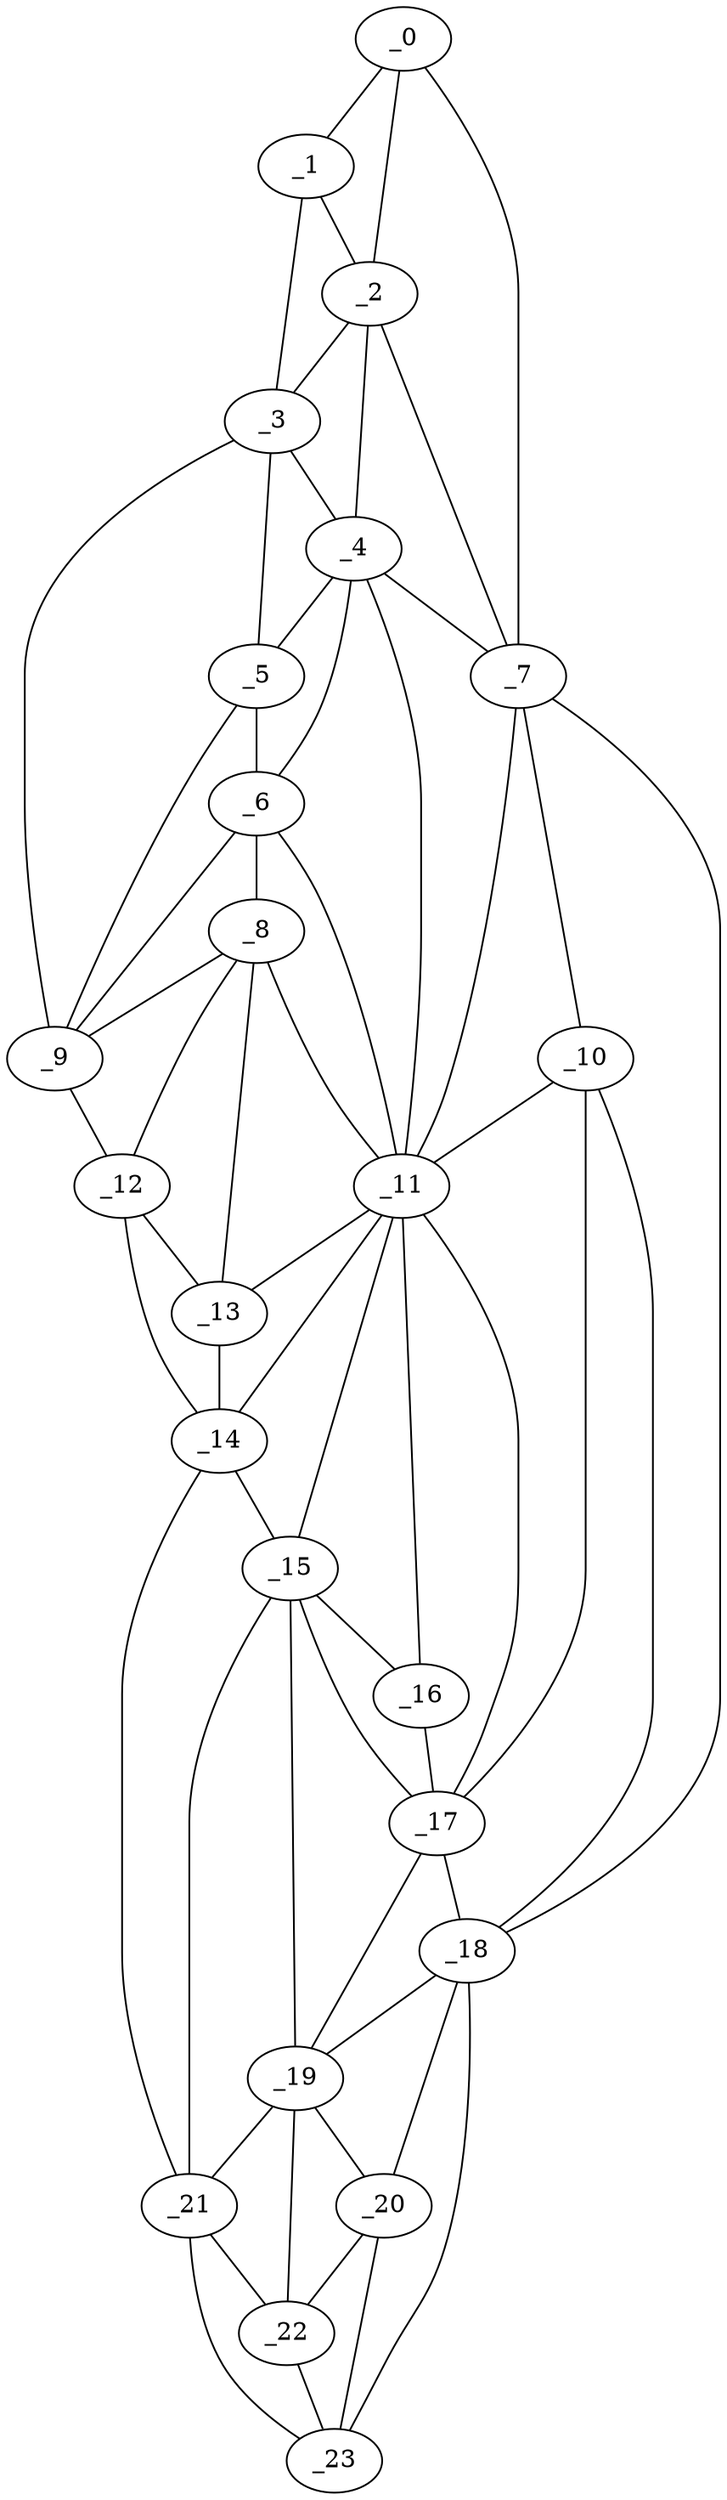 graph "obj3__225.gxl" {
	_0	 [x=5,
		y=57];
	_1	 [x=10,
		y=46];
	_0 -- _1	 [valence=1];
	_2	 [x=18,
		y=47];
	_0 -- _2	 [valence=2];
	_7	 [x=48,
		y=77];
	_0 -- _7	 [valence=1];
	_1 -- _2	 [valence=1];
	_3	 [x=24,
		y=35];
	_1 -- _3	 [valence=1];
	_2 -- _3	 [valence=2];
	_4	 [x=37,
		y=45];
	_2 -- _4	 [valence=1];
	_2 -- _7	 [valence=1];
	_3 -- _4	 [valence=2];
	_5	 [x=38,
		y=36];
	_3 -- _5	 [valence=2];
	_9	 [x=60,
		y=24];
	_3 -- _9	 [valence=1];
	_4 -- _5	 [valence=1];
	_6	 [x=48,
		y=35];
	_4 -- _6	 [valence=2];
	_4 -- _7	 [valence=2];
	_11	 [x=66,
		y=60];
	_4 -- _11	 [valence=2];
	_5 -- _6	 [valence=2];
	_5 -- _9	 [valence=1];
	_8	 [x=57,
		y=29];
	_6 -- _8	 [valence=2];
	_6 -- _9	 [valence=1];
	_6 -- _11	 [valence=2];
	_10	 [x=65,
		y=70];
	_7 -- _10	 [valence=2];
	_7 -- _11	 [valence=1];
	_18	 [x=108,
		y=87];
	_7 -- _18	 [valence=1];
	_8 -- _9	 [valence=2];
	_8 -- _11	 [valence=1];
	_12	 [x=71,
		y=25];
	_8 -- _12	 [valence=2];
	_13	 [x=75,
		y=31];
	_8 -- _13	 [valence=2];
	_9 -- _12	 [valence=1];
	_10 -- _11	 [valence=2];
	_17	 [x=103,
		y=56];
	_10 -- _17	 [valence=2];
	_10 -- _18	 [valence=2];
	_11 -- _13	 [valence=2];
	_14	 [x=86,
		y=33];
	_11 -- _14	 [valence=2];
	_15	 [x=93,
		y=40];
	_11 -- _15	 [valence=2];
	_16	 [x=96,
		y=48];
	_11 -- _16	 [valence=2];
	_11 -- _17	 [valence=2];
	_12 -- _13	 [valence=2];
	_12 -- _14	 [valence=1];
	_13 -- _14	 [valence=2];
	_14 -- _15	 [valence=1];
	_21	 [x=124,
		y=66];
	_14 -- _21	 [valence=1];
	_15 -- _16	 [valence=2];
	_15 -- _17	 [valence=2];
	_19	 [x=109,
		y=60];
	_15 -- _19	 [valence=1];
	_15 -- _21	 [valence=2];
	_16 -- _17	 [valence=1];
	_17 -- _18	 [valence=2];
	_17 -- _19	 [valence=1];
	_18 -- _19	 [valence=2];
	_20	 [x=122,
		y=80];
	_18 -- _20	 [valence=1];
	_23	 [x=126,
		y=87];
	_18 -- _23	 [valence=1];
	_19 -- _20	 [valence=2];
	_19 -- _21	 [valence=2];
	_22	 [x=124,
		y=74];
	_19 -- _22	 [valence=2];
	_20 -- _22	 [valence=2];
	_20 -- _23	 [valence=1];
	_21 -- _22	 [valence=2];
	_21 -- _23	 [valence=1];
	_22 -- _23	 [valence=2];
}
